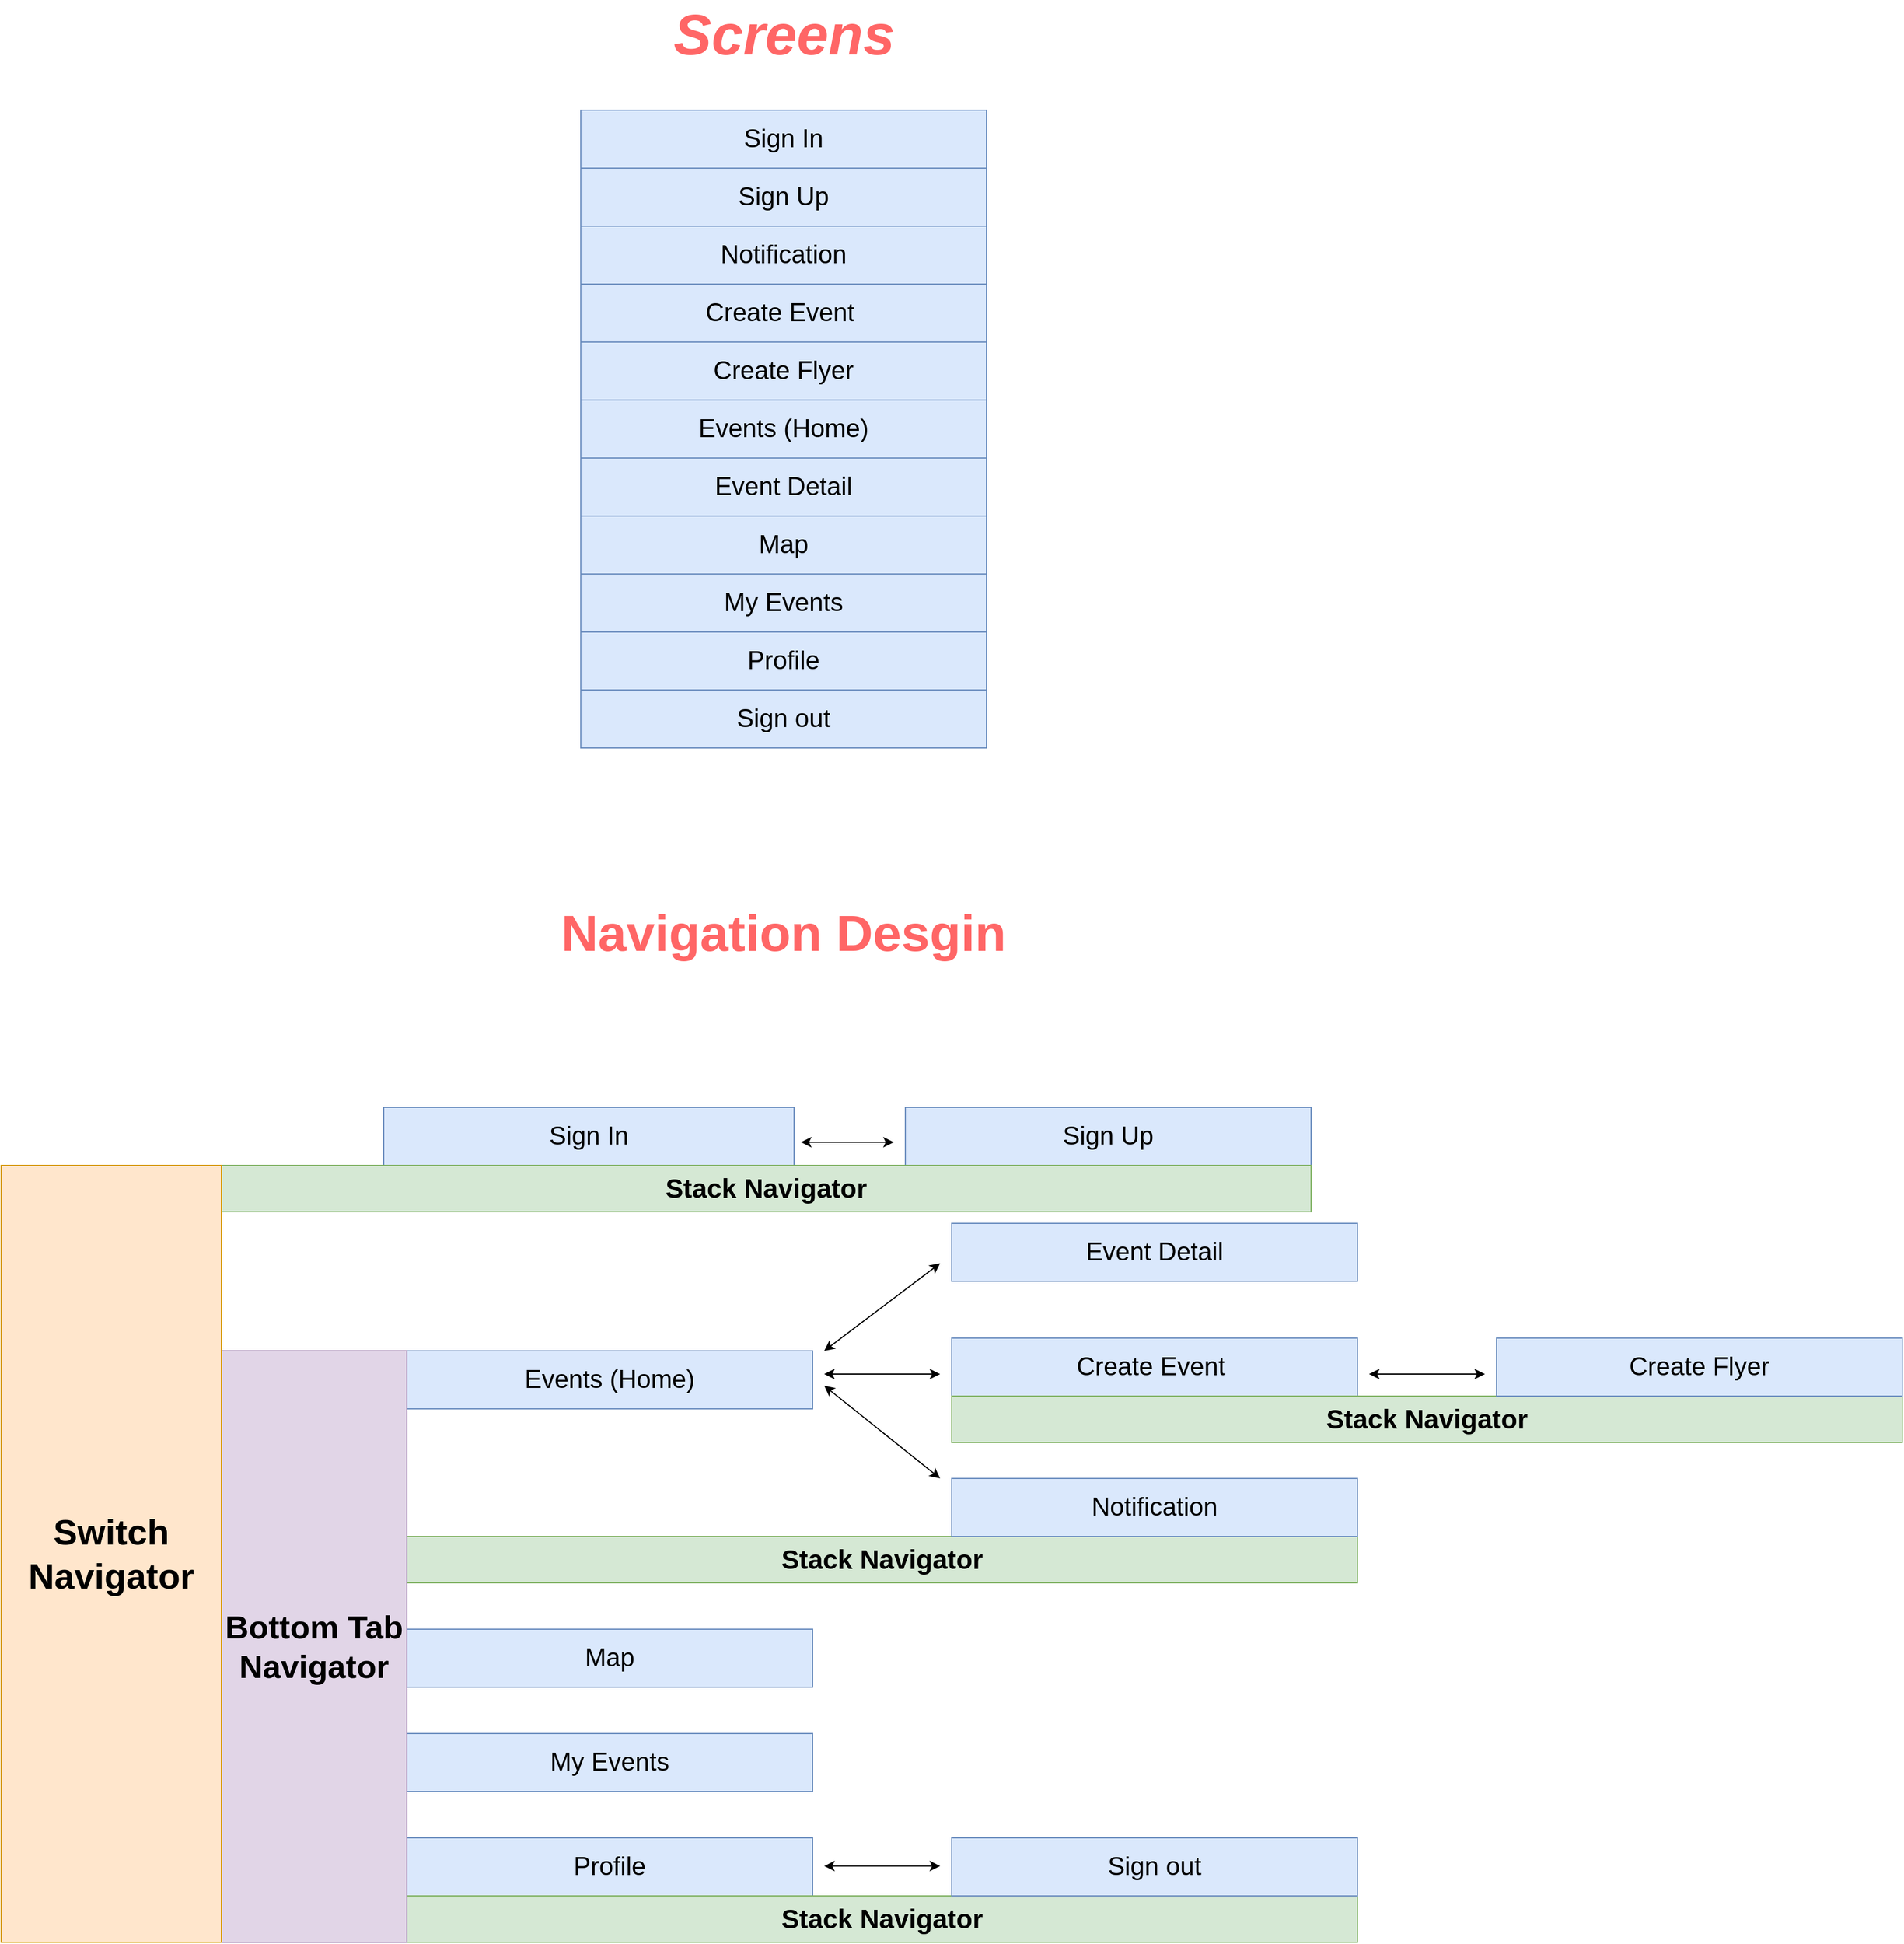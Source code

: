 <mxfile version="13.3.9" type="device"><diagram id="JrzzJ9rJlYPunllwhdjR" name="Page-1"><mxGraphModel dx="2864" dy="2372" grid="1" gridSize="10" guides="1" tooltips="1" connect="1" arrows="1" fold="1" page="1" pageScale="1" pageWidth="827" pageHeight="1169" math="0" shadow="0"><root><mxCell id="0"/><mxCell id="1" parent="0"/><mxCell id="_s8AHQ35zdZ824X-I5T7-1" value="&lt;font style=&quot;font-size: 22px&quot;&gt;Sign In&lt;/font&gt;" style="rounded=0;whiteSpace=wrap;html=1;fillColor=#dae8fc;strokeColor=#6c8ebf;" vertex="1" parent="1"><mxGeometry x="230" y="10" width="350" height="50" as="geometry"/></mxCell><mxCell id="_s8AHQ35zdZ824X-I5T7-2" value="&lt;font size=&quot;1&quot; color=&quot;#ff6666&quot;&gt;&lt;b&gt;&lt;i style=&quot;font-size: 49px&quot;&gt;Screens&lt;/i&gt;&lt;/b&gt;&lt;/font&gt;" style="text;html=1;align=center;verticalAlign=middle;resizable=0;points=[];autosize=1;" vertex="1" parent="1"><mxGeometry x="300" y="-70" width="210" height="30" as="geometry"/></mxCell><mxCell id="_s8AHQ35zdZ824X-I5T7-8" value="&lt;font style=&quot;font-size: 22px&quot;&gt;Sign Up&lt;/font&gt;" style="rounded=0;whiteSpace=wrap;html=1;fillColor=#dae8fc;strokeColor=#6c8ebf;" vertex="1" parent="1"><mxGeometry x="230" y="60" width="350" height="50" as="geometry"/></mxCell><mxCell id="_s8AHQ35zdZ824X-I5T7-9" value="&lt;font style=&quot;font-size: 22px&quot;&gt;Create Event&amp;nbsp;&lt;/font&gt;" style="rounded=0;whiteSpace=wrap;html=1;fillColor=#dae8fc;strokeColor=#6c8ebf;" vertex="1" parent="1"><mxGeometry x="230" y="160" width="350" height="50" as="geometry"/></mxCell><mxCell id="_s8AHQ35zdZ824X-I5T7-10" value="&lt;font style=&quot;font-size: 22px&quot;&gt;Notification&lt;/font&gt;&lt;span style=&quot;color: rgba(0 , 0 , 0 , 0) ; font-family: monospace ; font-size: 0px&quot;&gt;%3CmxGraphModel%3E%3Croot%3E%3CmxCell%20id%3D%220%22%2F%3E%3CmxCell%20id%3D%221%22%20parent%3D%220%22%2F%3E%3CmxCell%20id%3D%222%22%20value%3D%22%22%20style%3D%22shape%3Dimage%3Bhtml%3D1%3BverticalAlign%3Dtop%3BverticalLabelPosition%3Dbottom%3BlabelBackgroundColor%3D%23ffffff%3BimageAspect%3D0%3Baspect%3Dfixed%3Bimage%3Dhttps%3A%2F%2Fcdn4.iconfinder.com%2Fdata%2Ficons%2Fionicons%2F512%2Ficon-ios7-bell-128.png%22%20vertex%3D%221%22%20parent%3D%221%22%3E%3CmxGeometry%20x%3D%22291%22%20y%3D%22-554%22%20width%3D%2228%22%20height%3D%2228%22%20as%3D%22geometry%22%2F%3E%3C%2FmxCell%3E%3C%2Froot%3E%3C%2FmxGraphModel%3E&lt;/span&gt;" style="rounded=0;whiteSpace=wrap;html=1;fillColor=#dae8fc;strokeColor=#6c8ebf;" vertex="1" parent="1"><mxGeometry x="230" y="110" width="350" height="50" as="geometry"/></mxCell><mxCell id="_s8AHQ35zdZ824X-I5T7-11" value="" style="shape=image;html=1;verticalAlign=top;verticalLabelPosition=bottom;labelBackgroundColor=#ffffff;imageAspect=0;aspect=fixed;image=https://cdn4.iconfinder.com/data/icons/ionicons/512/icon-ios7-bell-128.png" vertex="1" parent="1"><mxGeometry x="276.5" y="115.5" width="39" height="39" as="geometry"/></mxCell><mxCell id="_s8AHQ35zdZ824X-I5T7-15" value="" style="shape=image;html=1;verticalAlign=top;verticalLabelPosition=bottom;labelBackgroundColor=#ffffff;imageAspect=0;aspect=fixed;image=https://cdn1.iconfinder.com/data/icons/material-core/20/add-circle-outline-128.png" vertex="1" parent="1"><mxGeometry x="281" y="170" width="30" height="30" as="geometry"/></mxCell><mxCell id="_s8AHQ35zdZ824X-I5T7-16" value="&lt;font style=&quot;font-size: 22px&quot;&gt;Create Flyer&lt;/font&gt;" style="rounded=0;whiteSpace=wrap;html=1;fillColor=#dae8fc;strokeColor=#6c8ebf;" vertex="1" parent="1"><mxGeometry x="230" y="210" width="350" height="50" as="geometry"/></mxCell><mxCell id="_s8AHQ35zdZ824X-I5T7-17" value="&lt;font style=&quot;font-size: 22px&quot;&gt;Events (Home)&lt;/font&gt;" style="rounded=0;whiteSpace=wrap;html=1;fillColor=#dae8fc;strokeColor=#6c8ebf;" vertex="1" parent="1"><mxGeometry x="230" y="260" width="350" height="50" as="geometry"/></mxCell><mxCell id="_s8AHQ35zdZ824X-I5T7-18" value="&lt;span style=&quot;font-size: 22px&quot;&gt;Event Detail&lt;/span&gt;" style="rounded=0;whiteSpace=wrap;html=1;fillColor=#dae8fc;strokeColor=#6c8ebf;" vertex="1" parent="1"><mxGeometry x="230" y="310" width="350" height="50" as="geometry"/></mxCell><mxCell id="_s8AHQ35zdZ824X-I5T7-19" value="&lt;span style=&quot;font-size: 22px&quot;&gt;Map&lt;/span&gt;" style="rounded=0;whiteSpace=wrap;html=1;fillColor=#dae8fc;strokeColor=#6c8ebf;" vertex="1" parent="1"><mxGeometry x="230" y="360" width="350" height="50" as="geometry"/></mxCell><mxCell id="_s8AHQ35zdZ824X-I5T7-20" value="&lt;span style=&quot;font-size: 22px&quot;&gt;My Events&lt;/span&gt;" style="rounded=0;whiteSpace=wrap;html=1;fillColor=#dae8fc;strokeColor=#6c8ebf;" vertex="1" parent="1"><mxGeometry x="230" y="410" width="350" height="50" as="geometry"/></mxCell><mxCell id="_s8AHQ35zdZ824X-I5T7-21" value="&lt;span style=&quot;font-size: 22px&quot;&gt;Profile&lt;/span&gt;" style="rounded=0;whiteSpace=wrap;html=1;fillColor=#dae8fc;strokeColor=#6c8ebf;" vertex="1" parent="1"><mxGeometry x="230" y="460" width="350" height="50" as="geometry"/></mxCell><mxCell id="_s8AHQ35zdZ824X-I5T7-22" value="&lt;span style=&quot;font-size: 22px&quot;&gt;Sign out&lt;/span&gt;" style="rounded=0;whiteSpace=wrap;html=1;fillColor=#dae8fc;strokeColor=#6c8ebf;" vertex="1" parent="1"><mxGeometry x="230" y="510" width="350" height="50" as="geometry"/></mxCell><mxCell id="_s8AHQ35zdZ824X-I5T7-23" value="" style="shape=image;html=1;verticalAlign=top;verticalLabelPosition=bottom;labelBackgroundColor=#ffffff;imageAspect=0;aspect=fixed;image=https://cdn4.iconfinder.com/data/icons/ionicons/512/icon-ios7-location-128.png" vertex="1" parent="1"><mxGeometry x="276.5" y="360" width="39" height="39" as="geometry"/></mxCell><mxCell id="_s8AHQ35zdZ824X-I5T7-25" value="" style="shape=image;html=1;verticalAlign=top;verticalLabelPosition=bottom;labelBackgroundColor=#ffffff;imageAspect=0;aspect=fixed;image=https://cdn1.iconfinder.com/data/icons/material-core/20/event-128.png" vertex="1" parent="1"><mxGeometry x="276.5" y="271" width="28" height="28" as="geometry"/></mxCell><mxCell id="_s8AHQ35zdZ824X-I5T7-27" value="" style="shape=image;html=1;verticalAlign=top;verticalLabelPosition=bottom;labelBackgroundColor=#ffffff;imageAspect=0;aspect=fixed;image=https://cdn3.iconfinder.com/data/icons/phone-interface-3/16/phone_Ui-09-128.png" vertex="1" parent="1"><mxGeometry x="272" y="470" width="39" height="39" as="geometry"/></mxCell><mxCell id="_s8AHQ35zdZ824X-I5T7-29" value="" style="shape=image;html=1;verticalAlign=top;verticalLabelPosition=bottom;labelBackgroundColor=#ffffff;imageAspect=0;aspect=fixed;image=https://cdn1.iconfinder.com/data/icons/locations-redesign/48/Personal_Trainer1-128.png" vertex="1" parent="1"><mxGeometry x="281" y="410" width="38" height="38" as="geometry"/></mxCell><mxCell id="_s8AHQ35zdZ824X-I5T7-30" value="&lt;font size=&quot;1&quot; color=&quot;#ff6666&quot;&gt;&lt;b style=&quot;font-size: 44px&quot;&gt;Navigation Desgin&lt;/b&gt;&lt;/font&gt;" style="text;html=1;strokeColor=none;fillColor=none;align=center;verticalAlign=middle;whiteSpace=wrap;rounded=0;" vertex="1" parent="1"><mxGeometry x="45" y="680" width="720" height="80" as="geometry"/></mxCell><mxCell id="_s8AHQ35zdZ824X-I5T7-31" value="&lt;font style=&quot;font-size: 22px&quot;&gt;Sign In&lt;/font&gt;" style="rounded=0;whiteSpace=wrap;html=1;fillColor=#dae8fc;strokeColor=#6c8ebf;" vertex="1" parent="1"><mxGeometry x="60" y="870" width="354" height="50" as="geometry"/></mxCell><mxCell id="_s8AHQ35zdZ824X-I5T7-32" value="&lt;font style=&quot;font-size: 22px&quot;&gt;Sign Up&lt;/font&gt;" style="rounded=0;whiteSpace=wrap;html=1;fillColor=#dae8fc;strokeColor=#6c8ebf;" vertex="1" parent="1"><mxGeometry x="510" y="870" width="350" height="50" as="geometry"/></mxCell><mxCell id="_s8AHQ35zdZ824X-I5T7-33" value="" style="endArrow=classic;startArrow=classic;html=1;" edge="1" parent="1"><mxGeometry width="50" height="50" relative="1" as="geometry"><mxPoint x="420" y="900" as="sourcePoint"/><mxPoint x="500" y="900" as="targetPoint"/></mxGeometry></mxCell><mxCell id="_s8AHQ35zdZ824X-I5T7-34" value="&lt;font style=&quot;font-size: 23px&quot;&gt;&lt;b&gt;Stack Navigator&lt;/b&gt;&lt;/font&gt;" style="rounded=0;whiteSpace=wrap;html=1;fillColor=#d5e8d4;strokeColor=#82b366;" vertex="1" parent="1"><mxGeometry x="-80" y="920" width="940" height="40" as="geometry"/></mxCell><mxCell id="_s8AHQ35zdZ824X-I5T7-35" value="&lt;span style=&quot;font-size: 22px&quot;&gt;My Events&lt;/span&gt;" style="rounded=0;whiteSpace=wrap;html=1;fillColor=#dae8fc;strokeColor=#6c8ebf;" vertex="1" parent="1"><mxGeometry x="80" y="1410" width="350" height="50" as="geometry"/></mxCell><mxCell id="_s8AHQ35zdZ824X-I5T7-36" value="" style="shape=image;html=1;verticalAlign=top;verticalLabelPosition=bottom;labelBackgroundColor=#ffffff;imageAspect=0;aspect=fixed;image=https://cdn1.iconfinder.com/data/icons/locations-redesign/48/Personal_Trainer1-128.png" vertex="1" parent="1"><mxGeometry x="115.5" y="1416" width="38" height="38" as="geometry"/></mxCell><mxCell id="_s8AHQ35zdZ824X-I5T7-39" value="&lt;font style=&quot;font-size: 22px&quot;&gt;Events (Home)&lt;/font&gt;" style="rounded=0;whiteSpace=wrap;html=1;fillColor=#dae8fc;strokeColor=#6c8ebf;" vertex="1" parent="1"><mxGeometry x="80" y="1080" width="350" height="50" as="geometry"/></mxCell><mxCell id="_s8AHQ35zdZ824X-I5T7-40" value="" style="shape=image;html=1;verticalAlign=top;verticalLabelPosition=bottom;labelBackgroundColor=#ffffff;imageAspect=0;aspect=fixed;image=https://cdn1.iconfinder.com/data/icons/material-core/20/event-128.png" vertex="1" parent="1"><mxGeometry x="116.5" y="1091" width="28" height="28" as="geometry"/></mxCell><mxCell id="_s8AHQ35zdZ824X-I5T7-41" value="&lt;span style=&quot;font-size: 22px&quot;&gt;Map&lt;/span&gt;" style="rounded=0;whiteSpace=wrap;html=1;fillColor=#dae8fc;strokeColor=#6c8ebf;" vertex="1" parent="1"><mxGeometry x="80" y="1320" width="350" height="50" as="geometry"/></mxCell><mxCell id="_s8AHQ35zdZ824X-I5T7-42" value="" style="shape=image;html=1;verticalAlign=top;verticalLabelPosition=bottom;labelBackgroundColor=#ffffff;imageAspect=0;aspect=fixed;image=https://cdn4.iconfinder.com/data/icons/ionicons/512/icon-ios7-location-128.png" vertex="1" parent="1"><mxGeometry x="115.5" y="1331" width="39" height="39" as="geometry"/></mxCell><mxCell id="_s8AHQ35zdZ824X-I5T7-43" value="&lt;span style=&quot;font-size: 22px&quot;&gt;Profile&lt;/span&gt;" style="rounded=0;whiteSpace=wrap;html=1;fillColor=#dae8fc;strokeColor=#6c8ebf;" vertex="1" parent="1"><mxGeometry x="80" y="1500" width="350" height="50" as="geometry"/></mxCell><mxCell id="_s8AHQ35zdZ824X-I5T7-44" value="" style="shape=image;html=1;verticalAlign=top;verticalLabelPosition=bottom;labelBackgroundColor=#ffffff;imageAspect=0;aspect=fixed;image=https://cdn3.iconfinder.com/data/icons/phone-interface-3/16/phone_Ui-09-128.png" vertex="1" parent="1"><mxGeometry x="115.5" y="1505.5" width="39" height="39" as="geometry"/></mxCell><mxCell id="_s8AHQ35zdZ824X-I5T7-45" value="&lt;span style=&quot;font-size: 22px&quot;&gt;Event Detail&lt;/span&gt;" style="rounded=0;whiteSpace=wrap;html=1;fillColor=#dae8fc;strokeColor=#6c8ebf;" vertex="1" parent="1"><mxGeometry x="550" y="970" width="350" height="50" as="geometry"/></mxCell><mxCell id="_s8AHQ35zdZ824X-I5T7-46" value="" style="endArrow=classic;startArrow=classic;html=1;" edge="1" parent="1"><mxGeometry width="50" height="50" relative="1" as="geometry"><mxPoint x="440" y="1080" as="sourcePoint"/><mxPoint x="540" y="1004.5" as="targetPoint"/></mxGeometry></mxCell><mxCell id="_s8AHQ35zdZ824X-I5T7-48" value="&lt;font style=&quot;font-size: 23px&quot;&gt;&lt;b&gt;Stack Navigator&lt;/b&gt;&lt;/font&gt;" style="rounded=0;whiteSpace=wrap;html=1;fillColor=#d5e8d4;strokeColor=#82b366;" vertex="1" parent="1"><mxGeometry x="80" y="1240" width="820" height="40" as="geometry"/></mxCell><mxCell id="_s8AHQ35zdZ824X-I5T7-49" value="&lt;font style=&quot;font-size: 22px&quot;&gt;Create Event&amp;nbsp;&lt;/font&gt;" style="rounded=0;whiteSpace=wrap;html=1;fillColor=#dae8fc;strokeColor=#6c8ebf;" vertex="1" parent="1"><mxGeometry x="550" y="1069" width="350" height="50" as="geometry"/></mxCell><mxCell id="_s8AHQ35zdZ824X-I5T7-50" value="" style="shape=image;html=1;verticalAlign=top;verticalLabelPosition=bottom;labelBackgroundColor=#ffffff;imageAspect=0;aspect=fixed;image=https://cdn1.iconfinder.com/data/icons/material-core/20/add-circle-outline-128.png" vertex="1" parent="1"><mxGeometry x="601" y="1079" width="30" height="30" as="geometry"/></mxCell><mxCell id="_s8AHQ35zdZ824X-I5T7-51" value="&lt;font style=&quot;font-size: 22px&quot;&gt;Notification&lt;/font&gt;&lt;span style=&quot;color: rgba(0 , 0 , 0 , 0) ; font-family: monospace ; font-size: 0px&quot;&gt;%3CmxGraphModel%3E%3Croot%3E%3CmxCell%20id%3D%220%22%2F%3E%3CmxCell%20id%3D%221%22%20parent%3D%220%22%2F%3E%3CmxCell%20id%3D%222%22%20value%3D%22%22%20style%3D%22shape%3Dimage%3Bhtml%3D1%3BverticalAlign%3Dtop%3BverticalLabelPosition%3Dbottom%3BlabelBackgroundColor%3D%23ffffff%3BimageAspect%3D0%3Baspect%3Dfixed%3Bimage%3Dhttps%3A%2F%2Fcdn4.iconfinder.com%2Fdata%2Ficons%2Fionicons%2F512%2Ficon-ios7-bell-128.png%22%20vertex%3D%221%22%20parent%3D%221%22%3E%3CmxGeometry%20x%3D%22291%22%20y%3D%22-554%22%20width%3D%2228%22%20height%3D%2228%22%20as%3D%22geometry%22%2F%3E%3C%2FmxCell%3E%3C%2Froot%3E%3C%2FmxGraphModel%3E&lt;/span&gt;" style="rounded=0;whiteSpace=wrap;html=1;fillColor=#dae8fc;strokeColor=#6c8ebf;" vertex="1" parent="1"><mxGeometry x="550" y="1190" width="350" height="50" as="geometry"/></mxCell><mxCell id="_s8AHQ35zdZ824X-I5T7-52" value="" style="shape=image;html=1;verticalAlign=top;verticalLabelPosition=bottom;labelBackgroundColor=#ffffff;imageAspect=0;aspect=fixed;image=https://cdn4.iconfinder.com/data/icons/ionicons/512/icon-ios7-bell-128.png" vertex="1" parent="1"><mxGeometry x="586.5" y="1195.5" width="39" height="39" as="geometry"/></mxCell><mxCell id="_s8AHQ35zdZ824X-I5T7-55" value="" style="endArrow=classic;startArrow=classic;html=1;" edge="1" parent="1"><mxGeometry width="50" height="50" relative="1" as="geometry"><mxPoint x="440" y="1110" as="sourcePoint"/><mxPoint x="540" y="1190" as="targetPoint"/></mxGeometry></mxCell><mxCell id="_s8AHQ35zdZ824X-I5T7-56" value="" style="endArrow=classic;startArrow=classic;html=1;" edge="1" parent="1"><mxGeometry width="50" height="50" relative="1" as="geometry"><mxPoint x="440" y="1100" as="sourcePoint"/><mxPoint x="540" y="1100" as="targetPoint"/></mxGeometry></mxCell><mxCell id="_s8AHQ35zdZ824X-I5T7-61" value="&lt;font style=&quot;font-size: 23px&quot;&gt;&lt;b&gt;Stack Navigator&lt;/b&gt;&lt;/font&gt;" style="rounded=0;whiteSpace=wrap;html=1;fillColor=#d5e8d4;strokeColor=#82b366;" vertex="1" parent="1"><mxGeometry x="550" y="1119" width="820" height="40" as="geometry"/></mxCell><mxCell id="_s8AHQ35zdZ824X-I5T7-62" value="&lt;font style=&quot;font-size: 22px&quot;&gt;Create Flyer&lt;/font&gt;" style="rounded=0;whiteSpace=wrap;html=1;fillColor=#dae8fc;strokeColor=#6c8ebf;" vertex="1" parent="1"><mxGeometry x="1020" y="1069" width="350" height="50" as="geometry"/></mxCell><mxCell id="_s8AHQ35zdZ824X-I5T7-63" value="" style="endArrow=classic;startArrow=classic;html=1;" edge="1" parent="1"><mxGeometry width="50" height="50" relative="1" as="geometry"><mxPoint x="910" y="1100" as="sourcePoint"/><mxPoint x="1010" y="1100" as="targetPoint"/></mxGeometry></mxCell><mxCell id="_s8AHQ35zdZ824X-I5T7-64" value="&lt;font style=&quot;font-size: 23px&quot;&gt;&lt;b&gt;Stack Navigator&lt;/b&gt;&lt;/font&gt;" style="rounded=0;whiteSpace=wrap;html=1;fillColor=#d5e8d4;strokeColor=#82b366;" vertex="1" parent="1"><mxGeometry x="80" y="1550" width="820" height="40" as="geometry"/></mxCell><mxCell id="_s8AHQ35zdZ824X-I5T7-65" value="&lt;span style=&quot;font-size: 22px&quot;&gt;Sign out&lt;/span&gt;" style="rounded=0;whiteSpace=wrap;html=1;fillColor=#dae8fc;strokeColor=#6c8ebf;" vertex="1" parent="1"><mxGeometry x="550" y="1500" width="350" height="50" as="geometry"/></mxCell><mxCell id="_s8AHQ35zdZ824X-I5T7-66" value="" style="endArrow=classic;startArrow=classic;html=1;" edge="1" parent="1"><mxGeometry width="50" height="50" relative="1" as="geometry"><mxPoint x="440.0" y="1524.29" as="sourcePoint"/><mxPoint x="540.0" y="1524.29" as="targetPoint"/></mxGeometry></mxCell><mxCell id="_s8AHQ35zdZ824X-I5T7-67" value="&lt;font size=&quot;1&quot;&gt;&lt;b style=&quot;font-size: 28px&quot;&gt;Bottom Tab Navigator&lt;/b&gt;&lt;/font&gt;" style="rounded=0;whiteSpace=wrap;html=1;fillColor=#e1d5e7;strokeColor=#9673a6;" vertex="1" parent="1"><mxGeometry x="-80" y="1080" width="160" height="510" as="geometry"/></mxCell><mxCell id="_s8AHQ35zdZ824X-I5T7-70" value="&lt;font size=&quot;1&quot;&gt;&lt;b style=&quot;font-size: 31px&quot;&gt;Switch Navigator&lt;/b&gt;&lt;/font&gt;" style="rounded=0;whiteSpace=wrap;html=1;fillColor=#ffe6cc;strokeColor=#d79b00;" vertex="1" parent="1"><mxGeometry x="-270" y="920" width="190" height="670" as="geometry"/></mxCell></root></mxGraphModel></diagram></mxfile>